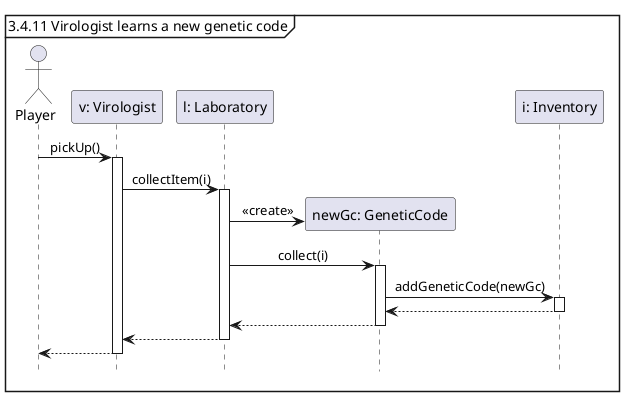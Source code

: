 @startuml
'https://plantuml.com/sequence-diagram

hide footbox
skinparam sequenceMessageAlign center

mainframe 3.4.11 Virologist learns a new genetic code

actor Player as p
participant "v: Virologist" as v
participant "l: Laboratory" as l
participant "newGc: GeneticCode" as newGc
participant "i: Inventory" as i

p -> v ++ : pickUp()
    v -> l ++ : collectItem(i)
        l -> newGc ** : <<create>>
        l -> newGc ++ : collect(i)
            newGc -> i ++ : addGeneticCode(newGc)
            return
        return
    return
return

@enduml